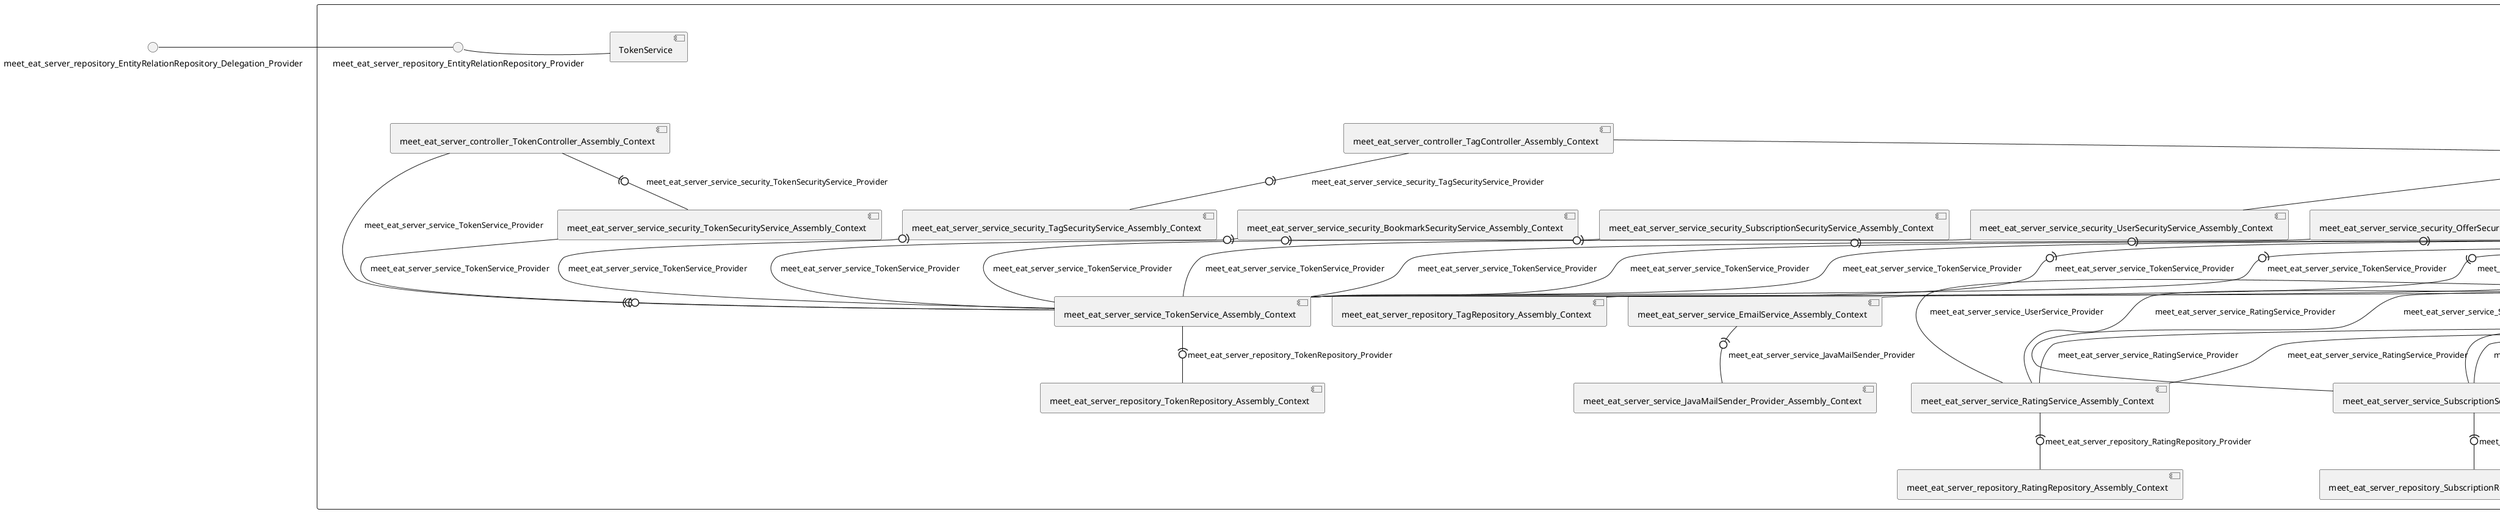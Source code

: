 @startuml
skinparam fixCircleLabelOverlapping true
() meet_eat_server_repository_EntityRelationRepository_Delegation_Provider
component null {
[meet_eat_server_service_EntityService_Assembly_Context] -(0- [K_Provider_Assembly_Context] : K_Provider
[meet_eat_server_service_BookmarkService_Assembly_Context] -(0- [meet_eat_server_repository_BookmarkRepository_Assembly_Context] : meet_eat_server_repository_BookmarkRepository_Provider
meet_eat_server_repository_EntityRelationRepository_Delegation_Provider - meet_eat_server_repository_EntityRelationRepository_Provider
meet_eat_server_repository_EntityRelationRepository_Provider - [TokenService]
[meet_eat_server_service_OfferService_Assembly_Context] -(0- [meet_eat_server_repository_OfferRepository_Assembly_Context] : meet_eat_server_repository_OfferRepository_Provider
[meet_eat_server_service_ParticipationService_Assembly_Context] -(0- [meet_eat_server_repository_ParticipationRepository_Assembly_Context] : meet_eat_server_repository_ParticipationRepository_Provider
[meet_eat_server_service_RatingService_Assembly_Context] -(0- [meet_eat_server_repository_RatingRepository_Assembly_Context] : meet_eat_server_repository_RatingRepository_Provider
[meet_eat_server_service_ReportService_Assembly_Context] -(0- [meet_eat_server_repository_ReportRepository_Assembly_Context] : meet_eat_server_repository_ReportRepository_Provider
[meet_eat_server_service_SubscriptionService_Assembly_Context] -(0- [meet_eat_server_repository_SubscriptionRepository_Assembly_Context] : meet_eat_server_repository_SubscriptionRepository_Provider
[meet_eat_server_service_TagService_Assembly_Context] -(0- [meet_eat_server_repository_TagRepository_Assembly_Context] : meet_eat_server_repository_TagRepository_Provider
[meet_eat_server_service_TokenService_Assembly_Context] -(0- [meet_eat_server_repository_TokenRepository_Assembly_Context] : meet_eat_server_repository_TokenRepository_Provider
[meet_eat_server_service_UserService_Assembly_Context] -(0- [meet_eat_server_repository_UserRepository_Assembly_Context] : meet_eat_server_repository_UserRepository_Provider
[meet_eat_server_service_UserService_Assembly_Context] -(0- [meet_eat_server_service_BookmarkService_Assembly_Context] : meet_eat_server_service_BookmarkService_Provider
[meet_eat_server_service_OfferService_Assembly_Context] -(0- [meet_eat_server_service_BookmarkService_Assembly_Context] : meet_eat_server_service_BookmarkService_Provider
[meet_eat_server_controller_BookmarkController_Assembly_Context] -(0- [meet_eat_server_service_BookmarkService_Assembly_Context] : meet_eat_server_service_BookmarkService_Provider
[meet_eat_server_service_UserService_Assembly_Context] -(0- [meet_eat_server_service_EmailService_Assembly_Context] : meet_eat_server_service_EmailService_Provider
[meet_eat_server_service_EmailService_Assembly_Context] -(0- [meet_eat_server_service_JavaMailSender_Provider_Assembly_Context] : meet_eat_server_service_JavaMailSender_Provider
[meet_eat_server_controller_OfferController_Assembly_Context] -(0- [meet_eat_server_service_OfferService_Assembly_Context] : meet_eat_server_service_OfferService_Provider
[meet_eat_server_service_UserService_Assembly_Context] -(0- [meet_eat_server_service_OfferService_Assembly_Context] : meet_eat_server_service_OfferService_Provider
[meet_eat_server_service_ParticipationService_Assembly_Context] -(0- [meet_eat_server_service_OfferService_Assembly_Context] : meet_eat_server_service_OfferService_Provider
[meet_eat_server_service_OfferService_Assembly_Context] -(0- [meet_eat_server_service_ParticipationService_Assembly_Context] : meet_eat_server_service_ParticipationService_Provider
[meet_eat_server_controller_ParticipationController_Assembly_Context] -(0- [meet_eat_server_service_ParticipationService_Assembly_Context] : meet_eat_server_service_ParticipationService_Provider
[meet_eat_server_service_UserService_Assembly_Context] -(0- [meet_eat_server_service_ParticipationService_Assembly_Context] : meet_eat_server_service_ParticipationService_Provider
[meet_eat_server_service_UserService_Assembly_Context] -(0- [meet_eat_server_service_RatingService_Assembly_Context] : meet_eat_server_service_RatingService_Provider
[meet_eat_server_service_OfferService_Assembly_Context] -(0- [meet_eat_server_service_RatingService_Assembly_Context] : meet_eat_server_service_RatingService_Provider
[meet_eat_server_controller_RatingController_Assembly_Context] -(0- [meet_eat_server_service_RatingService_Assembly_Context] : meet_eat_server_service_RatingService_Provider
[meet_eat_server_controller_ReportController_Assembly_Context] -(0- [meet_eat_server_service_ReportService_Assembly_Context] : meet_eat_server_service_ReportService_Provider
[meet_eat_server_service_OfferService_Assembly_Context] -(0- [meet_eat_server_service_ReportService_Assembly_Context] : meet_eat_server_service_ReportService_Provider
[meet_eat_server_service_UserService_Assembly_Context] -(0- [meet_eat_server_service_ReportService_Assembly_Context] : meet_eat_server_service_ReportService_Provider
[meet_eat_server_service_OfferService_Assembly_Context] -(0- [meet_eat_server_service_SubscriptionService_Assembly_Context] : meet_eat_server_service_SubscriptionService_Provider
[meet_eat_server_service_UserService_Assembly_Context] -(0- [meet_eat_server_service_SubscriptionService_Assembly_Context] : meet_eat_server_service_SubscriptionService_Provider
[meet_eat_server_controller_SubscriptionController_Assembly_Context] -(0- [meet_eat_server_service_SubscriptionService_Assembly_Context] : meet_eat_server_service_SubscriptionService_Provider
[meet_eat_server_controller_TagController_Assembly_Context] -(0- [meet_eat_server_service_TagService_Assembly_Context] : meet_eat_server_service_TagService_Provider
[meet_eat_server_service_security_ReportSecurityService_Assembly_Context] -(0- [meet_eat_server_service_TokenService_Assembly_Context] : meet_eat_server_service_TokenService_Provider
[meet_eat_server_service_security_ParticipationSecurityService_Assembly_Context] -(0- [meet_eat_server_service_TokenService_Assembly_Context] : meet_eat_server_service_TokenService_Provider
[meet_eat_server_service_security_SubscriptionSecurityService_Assembly_Context] -(0- [meet_eat_server_service_TokenService_Assembly_Context] : meet_eat_server_service_TokenService_Provider
[meet_eat_server_service_UserService_Assembly_Context] -(0- [meet_eat_server_service_TokenService_Assembly_Context] : meet_eat_server_service_TokenService_Provider
[meet_eat_server_service_security_TagSecurityService_Assembly_Context] -(0- [meet_eat_server_service_TokenService_Assembly_Context] : meet_eat_server_service_TokenService_Provider
[meet_eat_server_service_security_BookmarkSecurityService_Assembly_Context] -(0- [meet_eat_server_service_TokenService_Assembly_Context] : meet_eat_server_service_TokenService_Provider
[meet_eat_server_service_security_OfferSecurityService_Assembly_Context] -(0- [meet_eat_server_service_TokenService_Assembly_Context] : meet_eat_server_service_TokenService_Provider
[meet_eat_server_service_security_UserSecurityService_Assembly_Context] -(0- [meet_eat_server_service_TokenService_Assembly_Context] : meet_eat_server_service_TokenService_Provider
[meet_eat_server_controller_TokenController_Assembly_Context] -(0- [meet_eat_server_service_TokenService_Assembly_Context] : meet_eat_server_service_TokenService_Provider
[meet_eat_server_service_security_TokenSecurityService_Assembly_Context] -(0- [meet_eat_server_service_TokenService_Assembly_Context] : meet_eat_server_service_TokenService_Provider
[meet_eat_server_service_security_RatingSecurityService_Assembly_Context] -(0- [meet_eat_server_service_TokenService_Assembly_Context] : meet_eat_server_service_TokenService_Provider
[meet_eat_server_service_TokenService_Assembly_Context] -(0- [meet_eat_server_service_UserService_Assembly_Context] : meet_eat_server_service_UserService_Provider
[meet_eat_server_service_OfferService_Assembly_Context] -(0- [meet_eat_server_service_UserService_Assembly_Context] : meet_eat_server_service_UserService_Provider
[meet_eat_server_service_SubscriptionService_Assembly_Context] -(0- [meet_eat_server_service_UserService_Assembly_Context] : meet_eat_server_service_UserService_Provider
[meet_eat_server_controller_UserController_Assembly_Context] -(0- [meet_eat_server_service_UserService_Assembly_Context] : meet_eat_server_service_UserService_Provider
[meet_eat_server_service_BookmarkService_Assembly_Context] -(0- [meet_eat_server_service_UserService_Assembly_Context] : meet_eat_server_service_UserService_Provider
[meet_eat_server_service_RatingService_Assembly_Context] -(0- [meet_eat_server_service_UserService_Assembly_Context] : meet_eat_server_service_UserService_Provider
[meet_eat_server_controller_OfferController_Assembly_Context] -(0- [meet_eat_server_service_security_OfferSecurityService_Assembly_Context] : meet_eat_server_service_security_OfferSecurityService_Provider
[meet_eat_server_controller_ReportController_Assembly_Context] -(0- [meet_eat_server_service_security_SecurityService_Assembly_Context] : meet_eat_server_service_security_SecurityService_Provider
[meet_eat_server_controller_ParticipationController_Assembly_Context] -(0- [meet_eat_server_service_security_SecurityService_Assembly_Context] : meet_eat_server_service_security_SecurityService_Provider
[meet_eat_server_controller_RatingController_Assembly_Context] -(0- [meet_eat_server_service_security_SecurityService_Assembly_Context] : meet_eat_server_service_security_SecurityService_Provider
[meet_eat_server_controller_BookmarkController_Assembly_Context] -(0- [meet_eat_server_service_security_SecurityService_Assembly_Context] : meet_eat_server_service_security_SecurityService_Provider
[meet_eat_server_controller_SubscriptionController_Assembly_Context] -(0- [meet_eat_server_service_security_SecurityService_Assembly_Context] : meet_eat_server_service_security_SecurityService_Provider
[meet_eat_server_controller_TagController_Assembly_Context] -(0- [meet_eat_server_service_security_TagSecurityService_Assembly_Context] : meet_eat_server_service_security_TagSecurityService_Provider
[meet_eat_server_controller_TokenController_Assembly_Context] -(0- [meet_eat_server_service_security_TokenSecurityService_Assembly_Context] : meet_eat_server_service_security_TokenSecurityService_Provider
[meet_eat_server_controller_UserController_Assembly_Context] -(0- [meet_eat_server_service_security_UserSecurityService_Assembly_Context] : meet_eat_server_service_security_UserSecurityService_Provider
[EntityController_Assembly_Context] [[meet-eat-meet-eat-server.repository#_xiCllr_dEe6eIbVL9QMcSA]]
[EntityService_Assembly_Context] [[meet-eat-meet-eat-server.repository#_xiCllr_dEe6eIbVL9QMcSA]]
[K_Provider_Assembly_Context] [[meet-eat-meet-eat-server.repository#_xiCllr_dEe6eIbVL9QMcSA]]
[TokenService_Assembly_Context] [[meet-eat-meet-eat-server.repository#_xiCllr_dEe6eIbVL9QMcSA]]
[meet_eat_server_controller_BookmarkController_Assembly_Context] [[meet-eat-meet-eat-server.repository#_xiCllr_dEe6eIbVL9QMcSA]]
[meet_eat_server_controller_EntityController_Assembly_Context] [[meet-eat-meet-eat-server.repository#_xiCllr_dEe6eIbVL9QMcSA]]
[meet_eat_server_controller_OfferController_Assembly_Context] [[meet-eat-meet-eat-server.repository#_xiCllr_dEe6eIbVL9QMcSA]]
[meet_eat_server_controller_ParticipationController_Assembly_Context] [[meet-eat-meet-eat-server.repository#_xiCllr_dEe6eIbVL9QMcSA]]
[meet_eat_server_controller_RatingController_Assembly_Context] [[meet-eat-meet-eat-server.repository#_xiCllr_dEe6eIbVL9QMcSA]]
[meet_eat_server_controller_ReportController_Assembly_Context] [[meet-eat-meet-eat-server.repository#_xiCllr_dEe6eIbVL9QMcSA]]
[meet_eat_server_controller_SubscriptionController_Assembly_Context] [[meet-eat-meet-eat-server.repository#_xiCllr_dEe6eIbVL9QMcSA]]
[meet_eat_server_controller_TagController_Assembly_Context] [[meet-eat-meet-eat-server.repository#_xiCllr_dEe6eIbVL9QMcSA]]
[meet_eat_server_controller_TokenController_Assembly_Context] [[meet-eat-meet-eat-server.repository#_xiCllr_dEe6eIbVL9QMcSA]]
[meet_eat_server_controller_UserController_Assembly_Context] [[meet-eat-meet-eat-server.repository#_xiCllr_dEe6eIbVL9QMcSA]]
[meet_eat_server_repository_BookmarkRepository_Assembly_Context] [[meet-eat-meet-eat-server.repository#_xiCllr_dEe6eIbVL9QMcSA]]
[meet_eat_server_repository_OfferRepository_Assembly_Context] [[meet-eat-meet-eat-server.repository#_xiCllr_dEe6eIbVL9QMcSA]]
[meet_eat_server_repository_ParticipationRepository_Assembly_Context] [[meet-eat-meet-eat-server.repository#_xiCllr_dEe6eIbVL9QMcSA]]
[meet_eat_server_repository_RatingRepository_Assembly_Context] [[meet-eat-meet-eat-server.repository#_xiCllr_dEe6eIbVL9QMcSA]]
[meet_eat_server_repository_ReportRepository_Assembly_Context] [[meet-eat-meet-eat-server.repository#_xiCllr_dEe6eIbVL9QMcSA]]
[meet_eat_server_repository_SubscriptionRepository_Assembly_Context] [[meet-eat-meet-eat-server.repository#_xiCllr_dEe6eIbVL9QMcSA]]
[meet_eat_server_repository_TagRepository_Assembly_Context] [[meet-eat-meet-eat-server.repository#_xiCllr_dEe6eIbVL9QMcSA]]
[meet_eat_server_repository_TokenRepository_Assembly_Context] [[meet-eat-meet-eat-server.repository#_xiCllr_dEe6eIbVL9QMcSA]]
[meet_eat_server_repository_UserRepository_Assembly_Context] [[meet-eat-meet-eat-server.repository#_xiCllr_dEe6eIbVL9QMcSA]]
[meet_eat_server_service_BookmarkService_Assembly_Context] [[meet-eat-meet-eat-server.repository#_xiCllr_dEe6eIbVL9QMcSA]]
[meet_eat_server_service_EmailService_Assembly_Context] [[meet-eat-meet-eat-server.repository#_xiCllr_dEe6eIbVL9QMcSA]]
[meet_eat_server_service_EntityService_Assembly_Context] [[meet-eat-meet-eat-server.repository#_xiCllr_dEe6eIbVL9QMcSA]]
[meet_eat_server_service_JavaMailSender_Provider_Assembly_Context] [[meet-eat-meet-eat-server.repository#_xiCllr_dEe6eIbVL9QMcSA]]
[meet_eat_server_service_OfferService_Assembly_Context] [[meet-eat-meet-eat-server.repository#_xiCllr_dEe6eIbVL9QMcSA]]
[meet_eat_server_service_ParticipationService_Assembly_Context] [[meet-eat-meet-eat-server.repository#_xiCllr_dEe6eIbVL9QMcSA]]
[meet_eat_server_service_RatingService_Assembly_Context] [[meet-eat-meet-eat-server.repository#_xiCllr_dEe6eIbVL9QMcSA]]
[meet_eat_server_service_ReportService_Assembly_Context] [[meet-eat-meet-eat-server.repository#_xiCllr_dEe6eIbVL9QMcSA]]
[meet_eat_server_service_SubscriptionService_Assembly_Context] [[meet-eat-meet-eat-server.repository#_xiCllr_dEe6eIbVL9QMcSA]]
[meet_eat_server_service_TagService_Assembly_Context] [[meet-eat-meet-eat-server.repository#_xiCllr_dEe6eIbVL9QMcSA]]
[meet_eat_server_service_TokenService_Assembly_Context] [[meet-eat-meet-eat-server.repository#_xiCllr_dEe6eIbVL9QMcSA]]
[meet_eat_server_service_UserService_Assembly_Context] [[meet-eat-meet-eat-server.repository#_xiCllr_dEe6eIbVL9QMcSA]]
[meet_eat_server_service_security_BookmarkSecurityService_Assembly_Context] [[meet-eat-meet-eat-server.repository#_xiCllr_dEe6eIbVL9QMcSA]]
[meet_eat_server_service_security_OfferSecurityService_Assembly_Context] [[meet-eat-meet-eat-server.repository#_xiCllr_dEe6eIbVL9QMcSA]]
[meet_eat_server_service_security_ParticipationSecurityService_Assembly_Context] [[meet-eat-meet-eat-server.repository#_xiCllr_dEe6eIbVL9QMcSA]]
[meet_eat_server_service_security_RatingSecurityService_Assembly_Context] [[meet-eat-meet-eat-server.repository#_xiCllr_dEe6eIbVL9QMcSA]]
[meet_eat_server_service_security_ReportSecurityService_Assembly_Context] [[meet-eat-meet-eat-server.repository#_xiCllr_dEe6eIbVL9QMcSA]]
[meet_eat_server_service_security_SecurityService_Assembly_Context] [[meet-eat-meet-eat-server.repository#_xiCllr_dEe6eIbVL9QMcSA]]
[meet_eat_server_service_security_SubscriptionSecurityService_Assembly_Context] [[meet-eat-meet-eat-server.repository#_xiCllr_dEe6eIbVL9QMcSA]]
[meet_eat_server_service_security_TagSecurityService_Assembly_Context] [[meet-eat-meet-eat-server.repository#_xiCllr_dEe6eIbVL9QMcSA]]
[meet_eat_server_service_security_TokenSecurityService_Assembly_Context] [[meet-eat-meet-eat-server.repository#_xiCllr_dEe6eIbVL9QMcSA]]
[meet_eat_server_service_security_UserSecurityService_Assembly_Context] [[meet-eat-meet-eat-server.repository#_xiCllr_dEe6eIbVL9QMcSA]]
}

@enduml
